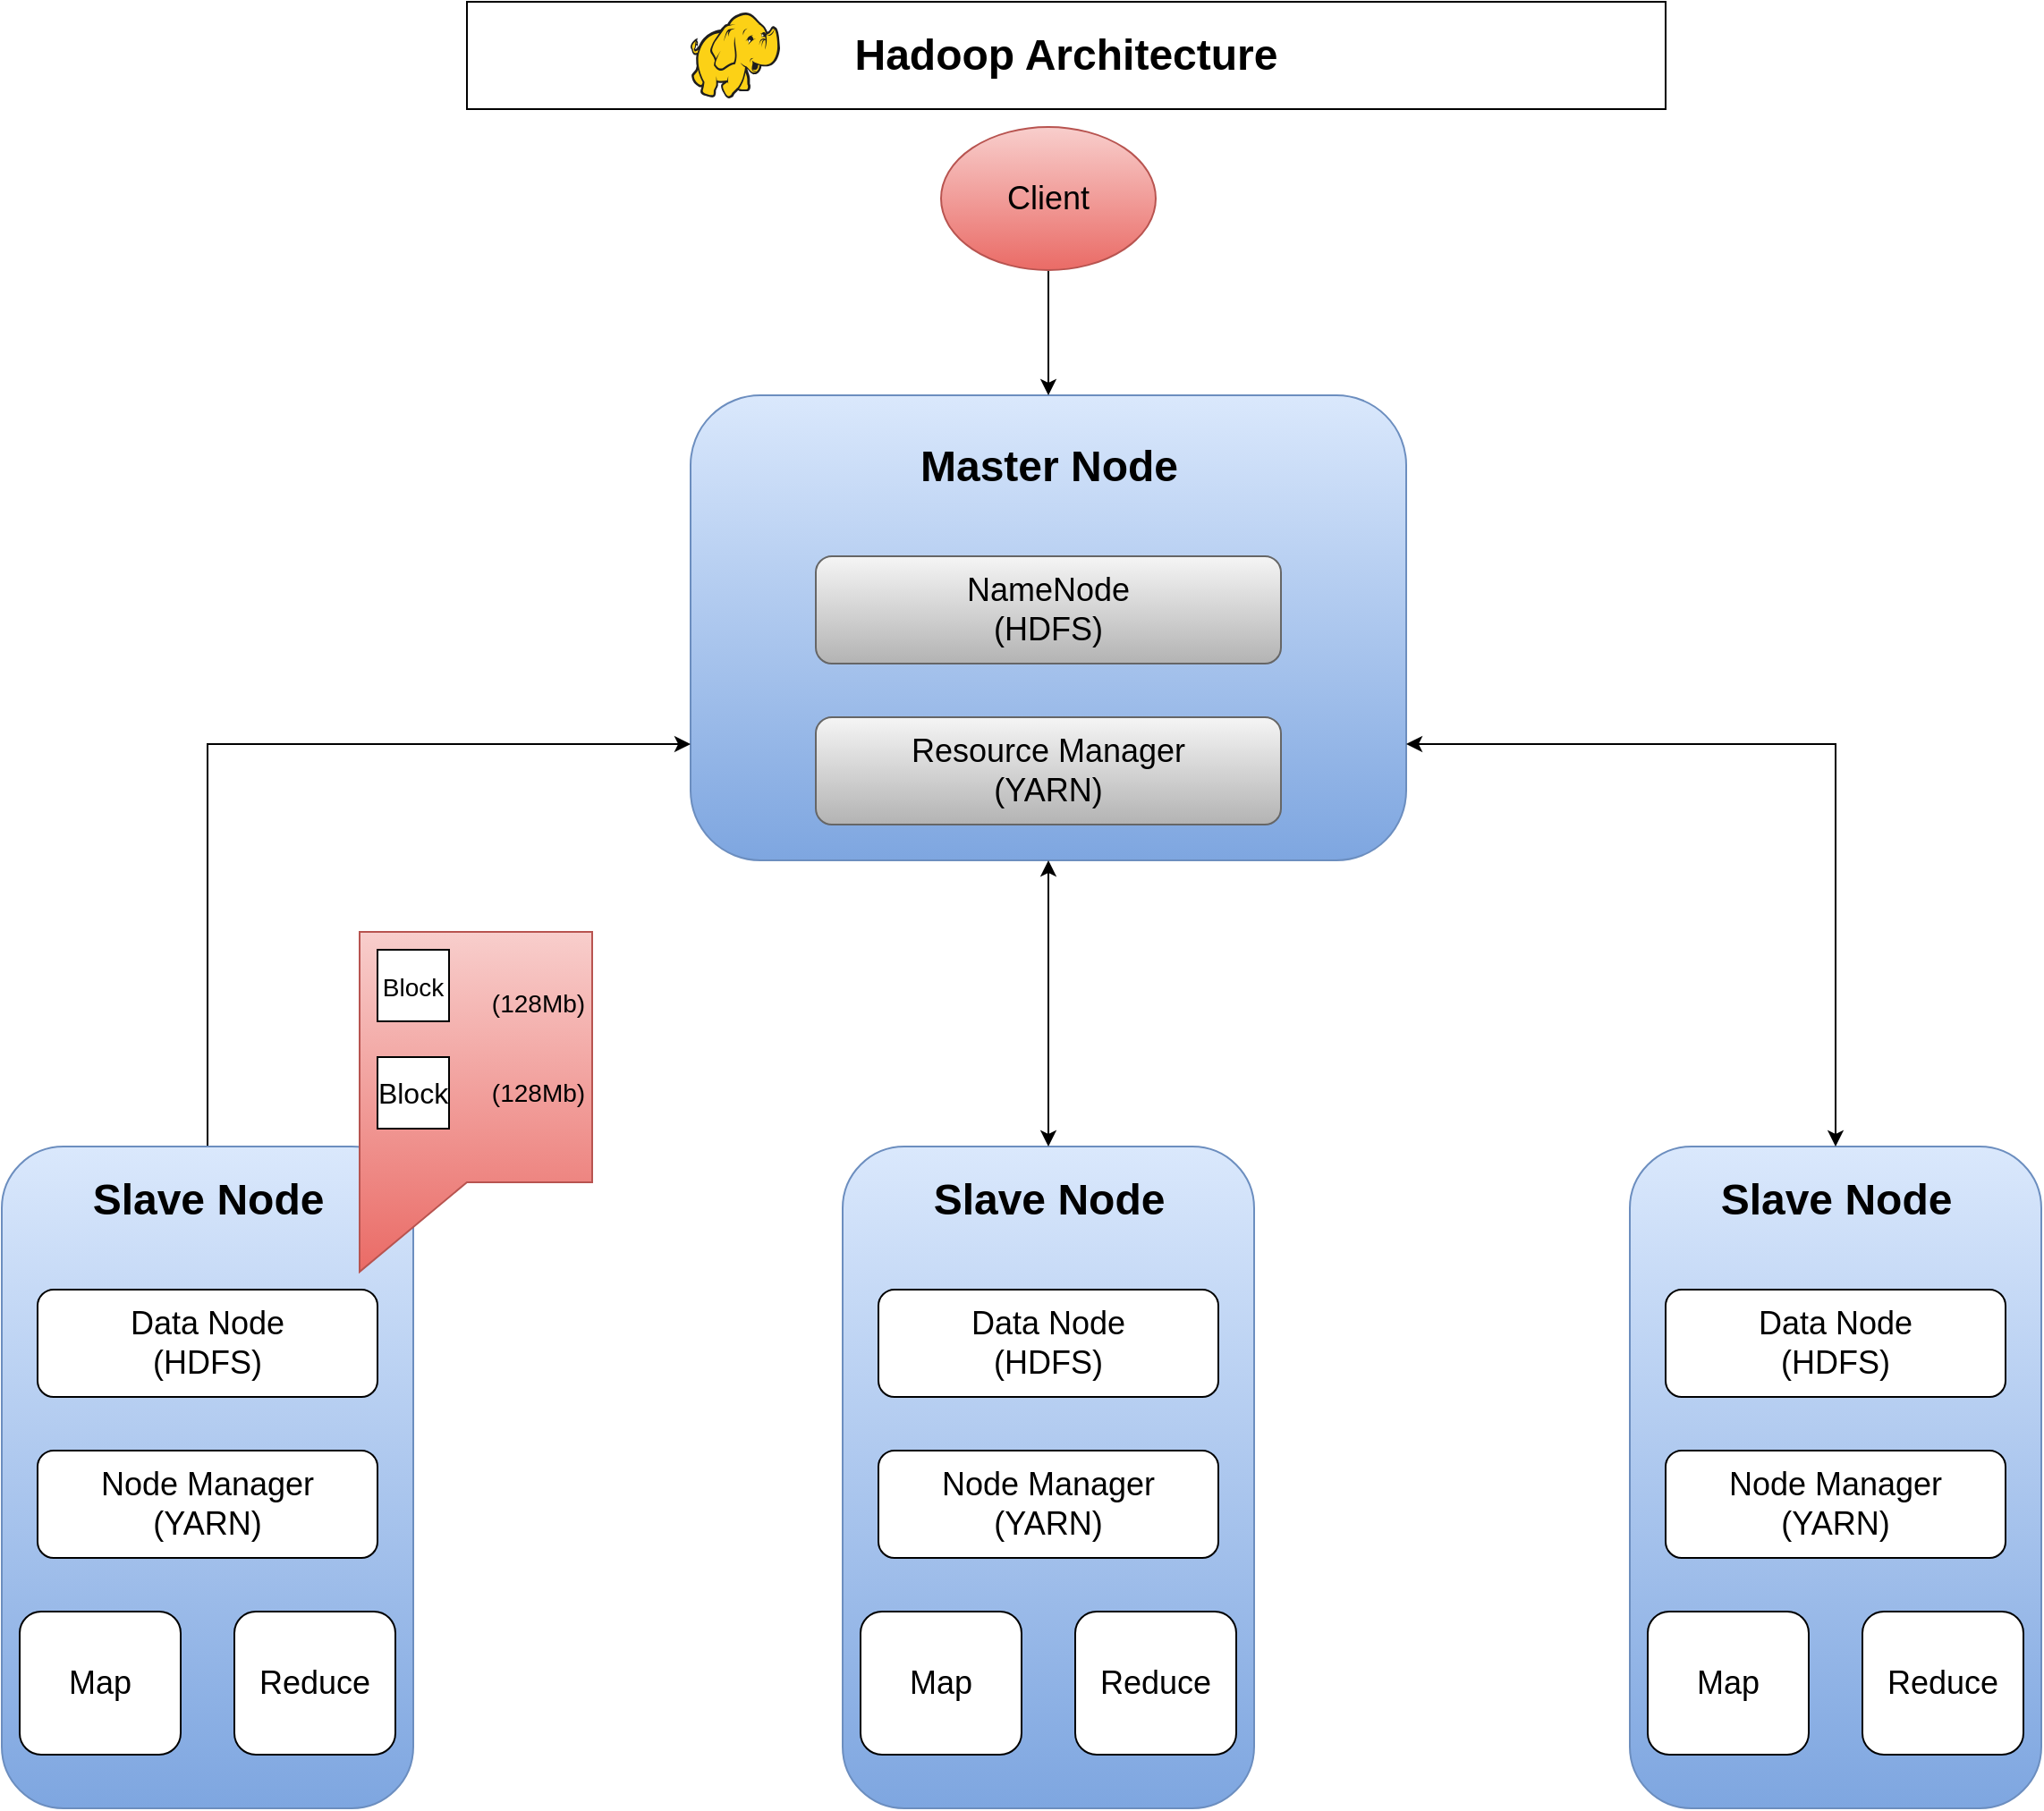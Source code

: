 <mxfile version="20.8.5" type="device"><diagram id="nAbeCN1u44IM8VyV96Es" name="Page-1"><mxGraphModel dx="2148" dy="1271" grid="1" gridSize="10" guides="1" tooltips="1" connect="1" arrows="1" fold="1" page="1" pageScale="1" pageWidth="850" pageHeight="1100" math="0" shadow="0"><root><mxCell id="0"/><mxCell id="1" parent="0"/><mxCell id="_cUGN8nhVElpcu6MBMCR-1" value="&lt;h1&gt;Hadoop Architecture&lt;/h1&gt;" style="rounded=0;whiteSpace=wrap;html=1;" vertex="1" parent="1"><mxGeometry x="300" width="670" height="60" as="geometry"/></mxCell><mxCell id="_cUGN8nhVElpcu6MBMCR-2" value="" style="rounded=1;whiteSpace=wrap;html=1;fillColor=#dae8fc;strokeColor=#6c8ebf;gradientColor=#7ea6e0;" vertex="1" parent="1"><mxGeometry x="425" y="220" width="400" height="260" as="geometry"/></mxCell><mxCell id="_cUGN8nhVElpcu6MBMCR-5" value="&lt;div&gt;Resource Manager&lt;/div&gt;&lt;div&gt;(YARN)&lt;br&gt;&lt;/div&gt;" style="rounded=1;whiteSpace=wrap;html=1;fontSize=18;fillColor=#f5f5f5;gradientColor=#b3b3b3;strokeColor=#666666;" vertex="1" parent="1"><mxGeometry x="495" y="400" width="260" height="60" as="geometry"/></mxCell><mxCell id="_cUGN8nhVElpcu6MBMCR-7" value="&lt;p style=&quot;line-height: 100%;&quot;&gt;&lt;/p&gt;&lt;div&gt;NameNode&lt;/div&gt;&lt;div&gt;(HDFS)&lt;br&gt;&lt;/div&gt;&lt;p&gt;&lt;/p&gt;" style="rounded=1;whiteSpace=wrap;html=1;fontSize=18;fillColor=#f5f5f5;gradientColor=#b3b3b3;strokeColor=#666666;" vertex="1" parent="1"><mxGeometry x="495" y="310" width="260" height="60" as="geometry"/></mxCell><mxCell id="_cUGN8nhVElpcu6MBMCR-42" style="edgeStyle=orthogonalEdgeStyle;rounded=0;orthogonalLoop=1;jettySize=auto;html=1;exitX=0.5;exitY=0;exitDx=0;exitDy=0;entryX=0;entryY=0.75;entryDx=0;entryDy=0;fontSize=14;" edge="1" parent="1" source="_cUGN8nhVElpcu6MBMCR-8" target="_cUGN8nhVElpcu6MBMCR-2"><mxGeometry relative="1" as="geometry"/></mxCell><mxCell id="_cUGN8nhVElpcu6MBMCR-8" value="" style="rounded=1;whiteSpace=wrap;html=1;fontSize=18;fillColor=#dae8fc;strokeColor=#6c8ebf;gradientColor=#7ea6e0;" vertex="1" parent="1"><mxGeometry x="40" y="640" width="230" height="370" as="geometry"/></mxCell><mxCell id="_cUGN8nhVElpcu6MBMCR-10" value="&lt;div&gt;Master Node&lt;/div&gt;" style="text;strokeColor=none;fillColor=none;html=1;fontSize=24;fontStyle=1;verticalAlign=middle;align=center;" vertex="1" parent="1"><mxGeometry x="547.5" y="240" width="155" height="40" as="geometry"/></mxCell><mxCell id="_cUGN8nhVElpcu6MBMCR-12" value="&lt;div&gt;Slave Node&lt;/div&gt;" style="text;strokeColor=none;fillColor=none;html=1;fontSize=24;fontStyle=1;verticalAlign=middle;align=center;" vertex="1" parent="1"><mxGeometry x="77.5" y="650" width="155" height="40" as="geometry"/></mxCell><mxCell id="_cUGN8nhVElpcu6MBMCR-13" value="&lt;div&gt;Data Node&lt;/div&gt;&lt;div&gt;(HDFS)&lt;br&gt;&lt;/div&gt;" style="rounded=1;whiteSpace=wrap;html=1;fontSize=18;" vertex="1" parent="1"><mxGeometry x="60" y="720" width="190" height="60" as="geometry"/></mxCell><mxCell id="_cUGN8nhVElpcu6MBMCR-16" style="edgeStyle=orthogonalEdgeStyle;rounded=0;orthogonalLoop=1;jettySize=auto;html=1;exitX=0.5;exitY=1;exitDx=0;exitDy=0;entryX=0.5;entryY=0;entryDx=0;entryDy=0;fontSize=18;" edge="1" parent="1" source="_cUGN8nhVElpcu6MBMCR-14" target="_cUGN8nhVElpcu6MBMCR-2"><mxGeometry relative="1" as="geometry"/></mxCell><mxCell id="_cUGN8nhVElpcu6MBMCR-14" value="Client" style="ellipse;whiteSpace=wrap;html=1;fontSize=18;fillColor=#f8cecc;gradientColor=#ea6b66;strokeColor=#b85450;" vertex="1" parent="1"><mxGeometry x="565" y="70" width="120" height="80" as="geometry"/></mxCell><mxCell id="_cUGN8nhVElpcu6MBMCR-20" value="Reduce" style="rounded=1;whiteSpace=wrap;html=1;fontSize=18;" vertex="1" parent="1"><mxGeometry x="170" y="900" width="90" height="80" as="geometry"/></mxCell><mxCell id="_cUGN8nhVElpcu6MBMCR-21" value="Map" style="rounded=1;whiteSpace=wrap;html=1;fontSize=18;" vertex="1" parent="1"><mxGeometry x="50" y="900" width="90" height="80" as="geometry"/></mxCell><mxCell id="_cUGN8nhVElpcu6MBMCR-22" value="&lt;div&gt;Node Manager&lt;/div&gt;&lt;div&gt;(YARN)&lt;br&gt;&lt;/div&gt;" style="rounded=1;whiteSpace=wrap;html=1;fontSize=18;" vertex="1" parent="1"><mxGeometry x="60" y="810" width="190" height="60" as="geometry"/></mxCell><mxCell id="_cUGN8nhVElpcu6MBMCR-25" value="" style="shape=callout;whiteSpace=wrap;html=1;perimeter=calloutPerimeter;fontSize=18;size=50;position=0;position2=0;base=60;fillColor=#f8cecc;gradientColor=#ea6b66;strokeColor=#b85450;" vertex="1" parent="1"><mxGeometry x="240" y="520" width="130" height="190" as="geometry"/></mxCell><mxCell id="_cUGN8nhVElpcu6MBMCR-27" value="" style="shape=image;html=1;verticalAlign=top;verticalLabelPosition=bottom;labelBackgroundColor=#ffffff;imageAspect=0;aspect=fixed;image=https://cdn2.iconfinder.com/data/icons/freecns-cumulus/16/519953-014_ZoomIn-128.png;fontSize=18;" vertex="1" parent="1"><mxGeometry x="230" y="710" width="40" height="40" as="geometry"/></mxCell><mxCell id="_cUGN8nhVElpcu6MBMCR-29" value="&lt;font style=&quot;font-size: 14px;&quot;&gt;Block&lt;/font&gt;" style="rounded=0;whiteSpace=wrap;html=1;fontSize=18;" vertex="1" parent="1"><mxGeometry x="250" y="530" width="40" height="40" as="geometry"/></mxCell><mxCell id="_cUGN8nhVElpcu6MBMCR-30" value="&lt;font size=&quot;3&quot;&gt;Block&lt;/font&gt;" style="rounded=0;whiteSpace=wrap;html=1;fontSize=18;" vertex="1" parent="1"><mxGeometry x="250" y="590" width="40" height="40" as="geometry"/></mxCell><mxCell id="_cUGN8nhVElpcu6MBMCR-31" value="(128Mb)" style="text;html=1;strokeColor=none;fillColor=none;align=center;verticalAlign=middle;whiteSpace=wrap;rounded=0;fontSize=14;" vertex="1" parent="1"><mxGeometry x="310" y="595" width="60" height="30" as="geometry"/></mxCell><mxCell id="_cUGN8nhVElpcu6MBMCR-32" value="(128Mb)" style="text;html=1;strokeColor=none;fillColor=none;align=center;verticalAlign=middle;whiteSpace=wrap;rounded=0;fontSize=14;" vertex="1" parent="1"><mxGeometry x="310" y="545" width="60" height="30" as="geometry"/></mxCell><mxCell id="_cUGN8nhVElpcu6MBMCR-33" value="" style="rounded=1;whiteSpace=wrap;html=1;fontSize=18;fillColor=#dae8fc;strokeColor=#6c8ebf;gradientColor=#7ea6e0;" vertex="1" parent="1"><mxGeometry x="510" y="640" width="230" height="370" as="geometry"/></mxCell><mxCell id="_cUGN8nhVElpcu6MBMCR-34" value="&lt;div&gt;Slave Node&lt;/div&gt;" style="text;strokeColor=none;fillColor=none;html=1;fontSize=24;fontStyle=1;verticalAlign=middle;align=center;" vertex="1" parent="1"><mxGeometry x="547.5" y="650" width="155" height="40" as="geometry"/></mxCell><mxCell id="_cUGN8nhVElpcu6MBMCR-35" value="&lt;div&gt;Data Node&lt;/div&gt;&lt;div&gt;(HDFS)&lt;br&gt;&lt;/div&gt;" style="rounded=1;whiteSpace=wrap;html=1;fontSize=18;" vertex="1" parent="1"><mxGeometry x="530" y="720" width="190" height="60" as="geometry"/></mxCell><mxCell id="_cUGN8nhVElpcu6MBMCR-36" value="Reduce" style="rounded=1;whiteSpace=wrap;html=1;fontSize=18;" vertex="1" parent="1"><mxGeometry x="640" y="900" width="90" height="80" as="geometry"/></mxCell><mxCell id="_cUGN8nhVElpcu6MBMCR-37" value="Map" style="rounded=1;whiteSpace=wrap;html=1;fontSize=18;" vertex="1" parent="1"><mxGeometry x="520" y="900" width="90" height="80" as="geometry"/></mxCell><mxCell id="_cUGN8nhVElpcu6MBMCR-38" value="&lt;div&gt;Node Manager&lt;/div&gt;&lt;div&gt;(YARN)&lt;br&gt;&lt;/div&gt;" style="rounded=1;whiteSpace=wrap;html=1;fontSize=18;" vertex="1" parent="1"><mxGeometry x="530" y="810" width="190" height="60" as="geometry"/></mxCell><mxCell id="_cUGN8nhVElpcu6MBMCR-40" value="" style="endArrow=classic;startArrow=classic;html=1;rounded=0;fontSize=14;entryX=0.5;entryY=1;entryDx=0;entryDy=0;exitX=0.5;exitY=0;exitDx=0;exitDy=0;" edge="1" parent="1" source="_cUGN8nhVElpcu6MBMCR-33" target="_cUGN8nhVElpcu6MBMCR-2"><mxGeometry width="50" height="50" relative="1" as="geometry"><mxPoint x="420" y="690" as="sourcePoint"/><mxPoint x="470" y="640" as="targetPoint"/></mxGeometry></mxCell><mxCell id="_cUGN8nhVElpcu6MBMCR-43" value="" style="rounded=1;whiteSpace=wrap;html=1;fontSize=18;fillColor=#dae8fc;strokeColor=#6c8ebf;gradientColor=#7ea6e0;" vertex="1" parent="1"><mxGeometry x="950" y="640" width="230" height="370" as="geometry"/></mxCell><mxCell id="_cUGN8nhVElpcu6MBMCR-44" value="&lt;div&gt;Slave Node&lt;/div&gt;" style="text;strokeColor=none;fillColor=none;html=1;fontSize=24;fontStyle=1;verticalAlign=middle;align=center;" vertex="1" parent="1"><mxGeometry x="987.5" y="650" width="155" height="40" as="geometry"/></mxCell><mxCell id="_cUGN8nhVElpcu6MBMCR-45" value="&lt;div&gt;Data Node&lt;/div&gt;&lt;div&gt;(HDFS)&lt;br&gt;&lt;/div&gt;" style="rounded=1;whiteSpace=wrap;html=1;fontSize=18;" vertex="1" parent="1"><mxGeometry x="970" y="720" width="190" height="60" as="geometry"/></mxCell><mxCell id="_cUGN8nhVElpcu6MBMCR-46" value="Reduce" style="rounded=1;whiteSpace=wrap;html=1;fontSize=18;" vertex="1" parent="1"><mxGeometry x="1080" y="900" width="90" height="80" as="geometry"/></mxCell><mxCell id="_cUGN8nhVElpcu6MBMCR-47" value="Map" style="rounded=1;whiteSpace=wrap;html=1;fontSize=18;" vertex="1" parent="1"><mxGeometry x="960" y="900" width="90" height="80" as="geometry"/></mxCell><mxCell id="_cUGN8nhVElpcu6MBMCR-48" value="&lt;div&gt;Node Manager&lt;/div&gt;&lt;div&gt;(YARN)&lt;br&gt;&lt;/div&gt;" style="rounded=1;whiteSpace=wrap;html=1;fontSize=18;" vertex="1" parent="1"><mxGeometry x="970" y="810" width="190" height="60" as="geometry"/></mxCell><mxCell id="_cUGN8nhVElpcu6MBMCR-55" value="" style="endArrow=classic;startArrow=classic;html=1;rounded=0;fontSize=14;exitX=0.5;exitY=0;exitDx=0;exitDy=0;entryX=1;entryY=0.75;entryDx=0;entryDy=0;" edge="1" parent="1" source="_cUGN8nhVElpcu6MBMCR-43" target="_cUGN8nhVElpcu6MBMCR-2"><mxGeometry width="50" height="50" relative="1" as="geometry"><mxPoint x="1050" y="560" as="sourcePoint"/><mxPoint x="1100" y="510" as="targetPoint"/><Array as="points"><mxPoint x="1065" y="415"/></Array></mxGeometry></mxCell><mxCell id="_cUGN8nhVElpcu6MBMCR-56" value="" style="sketch=0;aspect=fixed;html=1;points=[];align=center;image;fontSize=12;image=img/lib/mscae/HDInsight.svg;" vertex="1" parent="1"><mxGeometry x="425" y="6" width="50" height="48" as="geometry"/></mxCell></root></mxGraphModel></diagram></mxfile>